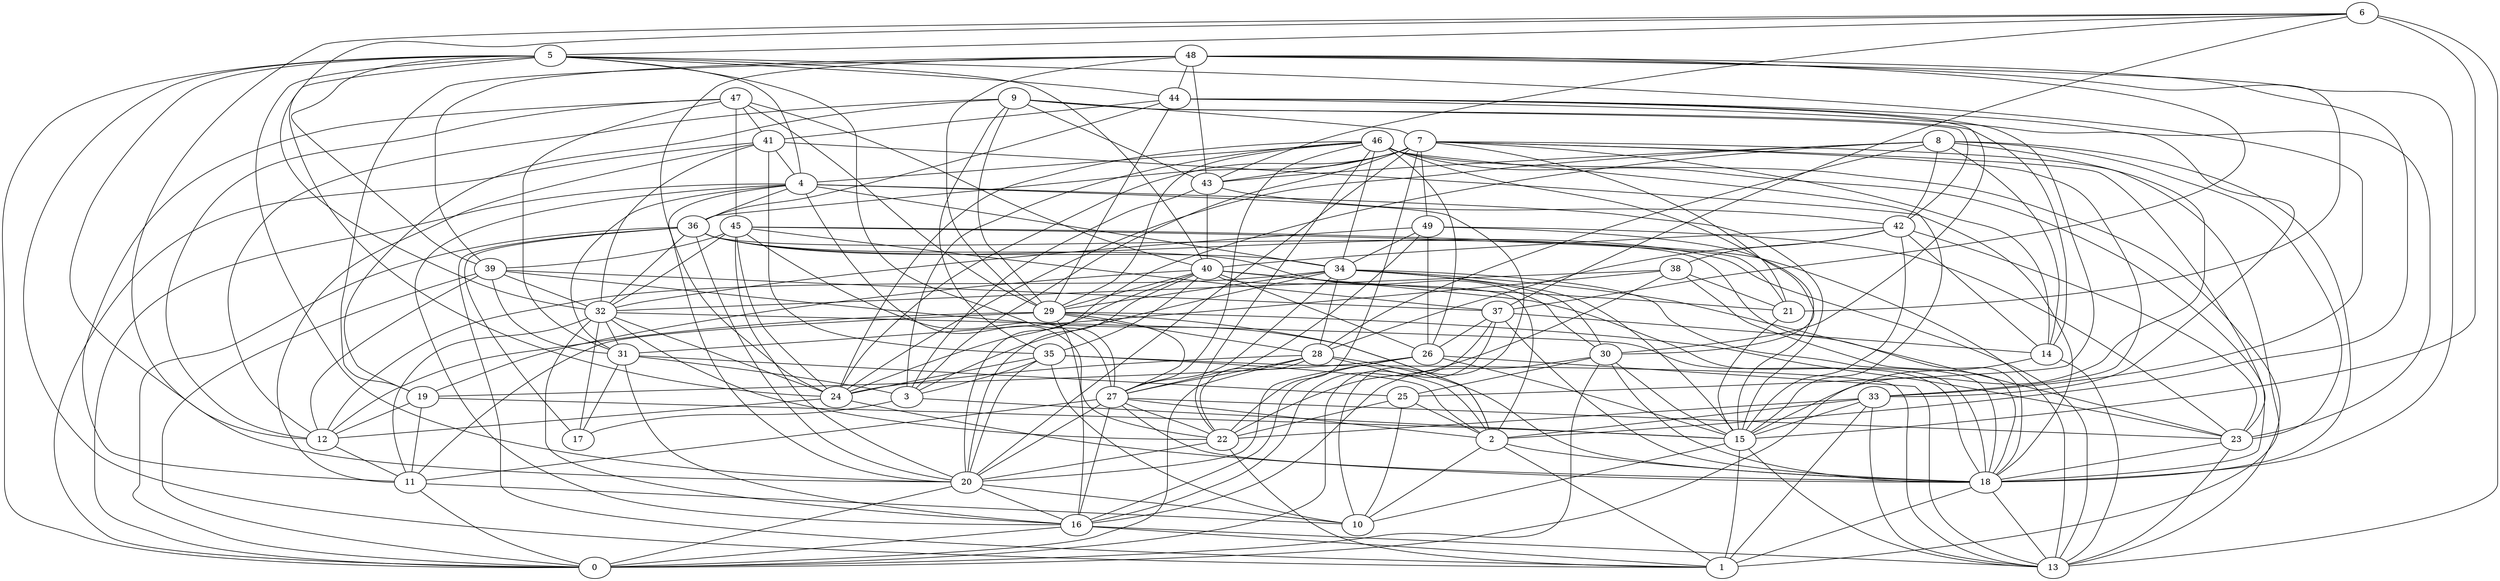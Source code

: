 digraph GG_graph {

subgraph G_graph {
edge [color = black]
"31" -> "17" [dir = none]
"31" -> "16" [dir = none]
"31" -> "3" [dir = none]
"24" -> "18" [dir = none]
"24" -> "12" [dir = none]
"26" -> "19" [dir = none]
"26" -> "16" [dir = none]
"6" -> "37" [dir = none]
"6" -> "20" [dir = none]
"45" -> "21" [dir = none]
"45" -> "39" [dir = none]
"45" -> "20" [dir = none]
"45" -> "27" [dir = none]
"44" -> "33" [dir = none]
"44" -> "23" [dir = none]
"44" -> "30" [dir = none]
"37" -> "26" [dir = none]
"37" -> "18" [dir = none]
"37" -> "16" [dir = none]
"37" -> "14" [dir = none]
"46" -> "3" [dir = none]
"46" -> "30" [dir = none]
"46" -> "24" [dir = none]
"46" -> "34" [dir = none]
"46" -> "15" [dir = none]
"46" -> "29" [dir = none]
"20" -> "16" [dir = none]
"20" -> "10" [dir = none]
"34" -> "15" [dir = none]
"34" -> "23" [dir = none]
"34" -> "30" [dir = none]
"34" -> "12" [dir = none]
"14" -> "0" [dir = none]
"14" -> "13" [dir = none]
"5" -> "27" [dir = none]
"5" -> "39" [dir = none]
"48" -> "29" [dir = none]
"48" -> "24" [dir = none]
"48" -> "21" [dir = none]
"48" -> "39" [dir = none]
"48" -> "43" [dir = none]
"43" -> "42" [dir = none]
"36" -> "18" [dir = none]
"36" -> "32" [dir = none]
"36" -> "17" [dir = none]
"38" -> "22" [dir = none]
"8" -> "24" [dir = none]
"8" -> "18" [dir = none]
"19" -> "15" [dir = none]
"19" -> "11" [dir = none]
"9" -> "42" [dir = none]
"9" -> "35" [dir = none]
"9" -> "19" [dir = none]
"7" -> "14" [dir = none]
"7" -> "21" [dir = none]
"7" -> "33" [dir = none]
"41" -> "11" [dir = none]
"41" -> "35" [dir = none]
"41" -> "18" [dir = none]
"41" -> "4" [dir = none]
"28" -> "24" [dir = none]
"28" -> "18" [dir = none]
"28" -> "0" [dir = none]
"40" -> "29" [dir = none]
"40" -> "26" [dir = none]
"40" -> "35" [dir = none]
"33" -> "1" [dir = none]
"33" -> "22" [dir = none]
"33" -> "2" [dir = none]
"33" -> "15" [dir = none]
"33" -> "13" [dir = none]
"39" -> "32" [dir = none]
"16" -> "1" [dir = none]
"47" -> "12" [dir = none]
"47" -> "11" [dir = none]
"47" -> "41" [dir = none]
"47" -> "45" [dir = none]
"47" -> "40" [dir = none]
"27" -> "2" [dir = none]
"27" -> "23" [dir = none]
"35" -> "24" [dir = none]
"35" -> "10" [dir = none]
"23" -> "18" [dir = none]
"2" -> "10" [dir = none]
"2" -> "18" [dir = none]
"25" -> "2" [dir = none]
"25" -> "22" [dir = none]
"4" -> "16" [dir = none]
"4" -> "20" [dir = none]
"4" -> "31" [dir = none]
"4" -> "0" [dir = none]
"4" -> "15" [dir = none]
"4" -> "36" [dir = none]
"4" -> "22" [dir = none]
"42" -> "14" [dir = none]
"42" -> "38" [dir = none]
"49" -> "26" [dir = none]
"49" -> "15" [dir = none]
"46" -> "22" [dir = none]
"46" -> "27" [dir = none]
"6" -> "13" [dir = none]
"48" -> "2" [dir = none]
"30" -> "18" [dir = none]
"49" -> "27" [dir = none]
"45" -> "24" [dir = none]
"20" -> "0" [dir = none]
"9" -> "12" [dir = none]
"32" -> "22" [dir = none]
"8" -> "43" [dir = none]
"38" -> "21" [dir = none]
"6" -> "5" [dir = none]
"47" -> "29" [dir = none]
"28" -> "27" [dir = none]
"29" -> "12" [dir = none]
"21" -> "15" [dir = none]
"2" -> "1" [dir = none]
"49" -> "23" [dir = none]
"9" -> "7" [dir = none]
"7" -> "24" [dir = none]
"5" -> "12" [dir = none]
"40" -> "21" [dir = none]
"28" -> "2" [dir = none]
"9" -> "14" [dir = none]
"30" -> "25" [dir = none]
"35" -> "13" [dir = none]
"48" -> "37" [dir = none]
"37" -> "0" [dir = none]
"8" -> "14" [dir = none]
"36" -> "20" [dir = none]
"5" -> "20" [dir = none]
"46" -> "26" [dir = none]
"27" -> "20" [dir = none]
"39" -> "31" [dir = none]
"46" -> "18" [dir = none]
"8" -> "20" [dir = none]
"18" -> "1" [dir = none]
"4" -> "34" [dir = none]
"11" -> "10" [dir = none]
"5" -> "1" [dir = none]
"30" -> "16" [dir = none]
"44" -> "25" [dir = none]
"40" -> "2" [dir = none]
"45" -> "13" [dir = none]
"16" -> "0" [dir = none]
"42" -> "15" [dir = none]
"32" -> "17" [dir = none]
"26" -> "13" [dir = none]
"7" -> "20" [dir = none]
"35" -> "2" [dir = none]
"39" -> "0" [dir = none]
"5" -> "24" [dir = none]
"28" -> "22" [dir = none]
"7" -> "43" [dir = none]
"34" -> "29" [dir = none]
"8" -> "15" [dir = none]
"49" -> "34" [dir = none]
"4" -> "10" [dir = none]
"32" -> "18" [dir = none]
"27" -> "18" [dir = none]
"43" -> "3" [dir = none]
"7" -> "3" [dir = none]
"7" -> "49" [dir = none]
"44" -> "36" [dir = none]
"38" -> "18" [dir = none]
"35" -> "20" [dir = none]
"39" -> "2" [dir = none]
"30" -> "0" [dir = none]
"36" -> "13" [dir = none]
"6" -> "43" [dir = none]
"27" -> "22" [dir = none]
"16" -> "13" [dir = none]
"6" -> "15" [dir = none]
"7" -> "1" [dir = none]
"47" -> "31" [dir = none]
"29" -> "2" [dir = none]
"41" -> "0" [dir = none]
"40" -> "18" [dir = none]
"40" -> "20" [dir = none]
"15" -> "10" [dir = none]
"36" -> "0" [dir = none]
"19" -> "12" [dir = none]
"45" -> "32" [dir = none]
"36" -> "34" [dir = none]
"48" -> "18" [dir = none]
"27" -> "16" [dir = none]
"32" -> "11" [dir = none]
"32" -> "16" [dir = none]
"18" -> "13" [dir = none]
"5" -> "0" [dir = none]
"7" -> "23" [dir = none]
"29" -> "16" [dir = none]
"46" -> "4" [dir = none]
"29" -> "11" [dir = none]
"12" -> "11" [dir = none]
"41" -> "32" [dir = none]
"6" -> "32" [dir = none]
"5" -> "4" [dir = none]
"30" -> "15" [dir = none]
"42" -> "28" [dir = none]
"38" -> "31" [dir = none]
"15" -> "1" [dir = none]
"36" -> "1" [dir = none]
"26" -> "15" [dir = none]
"39" -> "37" [dir = none]
"23" -> "13" [dir = none]
"40" -> "24" [dir = none]
"11" -> "0" [dir = none]
"34" -> "28" [dir = none]
"27" -> "11" [dir = none]
"34" -> "18" [dir = none]
"25" -> "10" [dir = none]
"40" -> "19" [dir = none]
"34" -> "27" [dir = none]
"3" -> "17" [dir = none]
"48" -> "19" [dir = none]
"5" -> "44" [dir = none]
"22" -> "20" [dir = none]
"43" -> "40" [dir = none]
"29" -> "27" [dir = none]
"3" -> "15" [dir = none]
"32" -> "31" [dir = none]
"26" -> "20" [dir = none]
"9" -> "43" [dir = none]
"42" -> "23" [dir = none]
"38" -> "32" [dir = none]
"7" -> "22" [dir = none]
"29" -> "28" [dir = none]
"44" -> "41" [dir = none]
"5" -> "40" [dir = none]
"5" -> "33" [dir = none]
"39" -> "12" [dir = none]
"31" -> "25" [dir = none]
"9" -> "29" [dir = none]
"32" -> "24" [dir = none]
"7" -> "36" [dir = none]
"34" -> "3" [dir = none]
"22" -> "1" [dir = none]
"8" -> "28" [dir = none]
"45" -> "37" [dir = none]
"36" -> "30" [dir = none]
"35" -> "3" [dir = none]
"42" -> "40" [dir = none]
"46" -> "13" [dir = none]
"29" -> "23" [dir = none]
"8" -> "23" [dir = none]
"44" -> "29" [dir = none]
"8" -> "42" [dir = none]
"49" -> "32" [dir = none]
"48" -> "44" [dir = none]
"15" -> "13" [dir = none]
}

}
